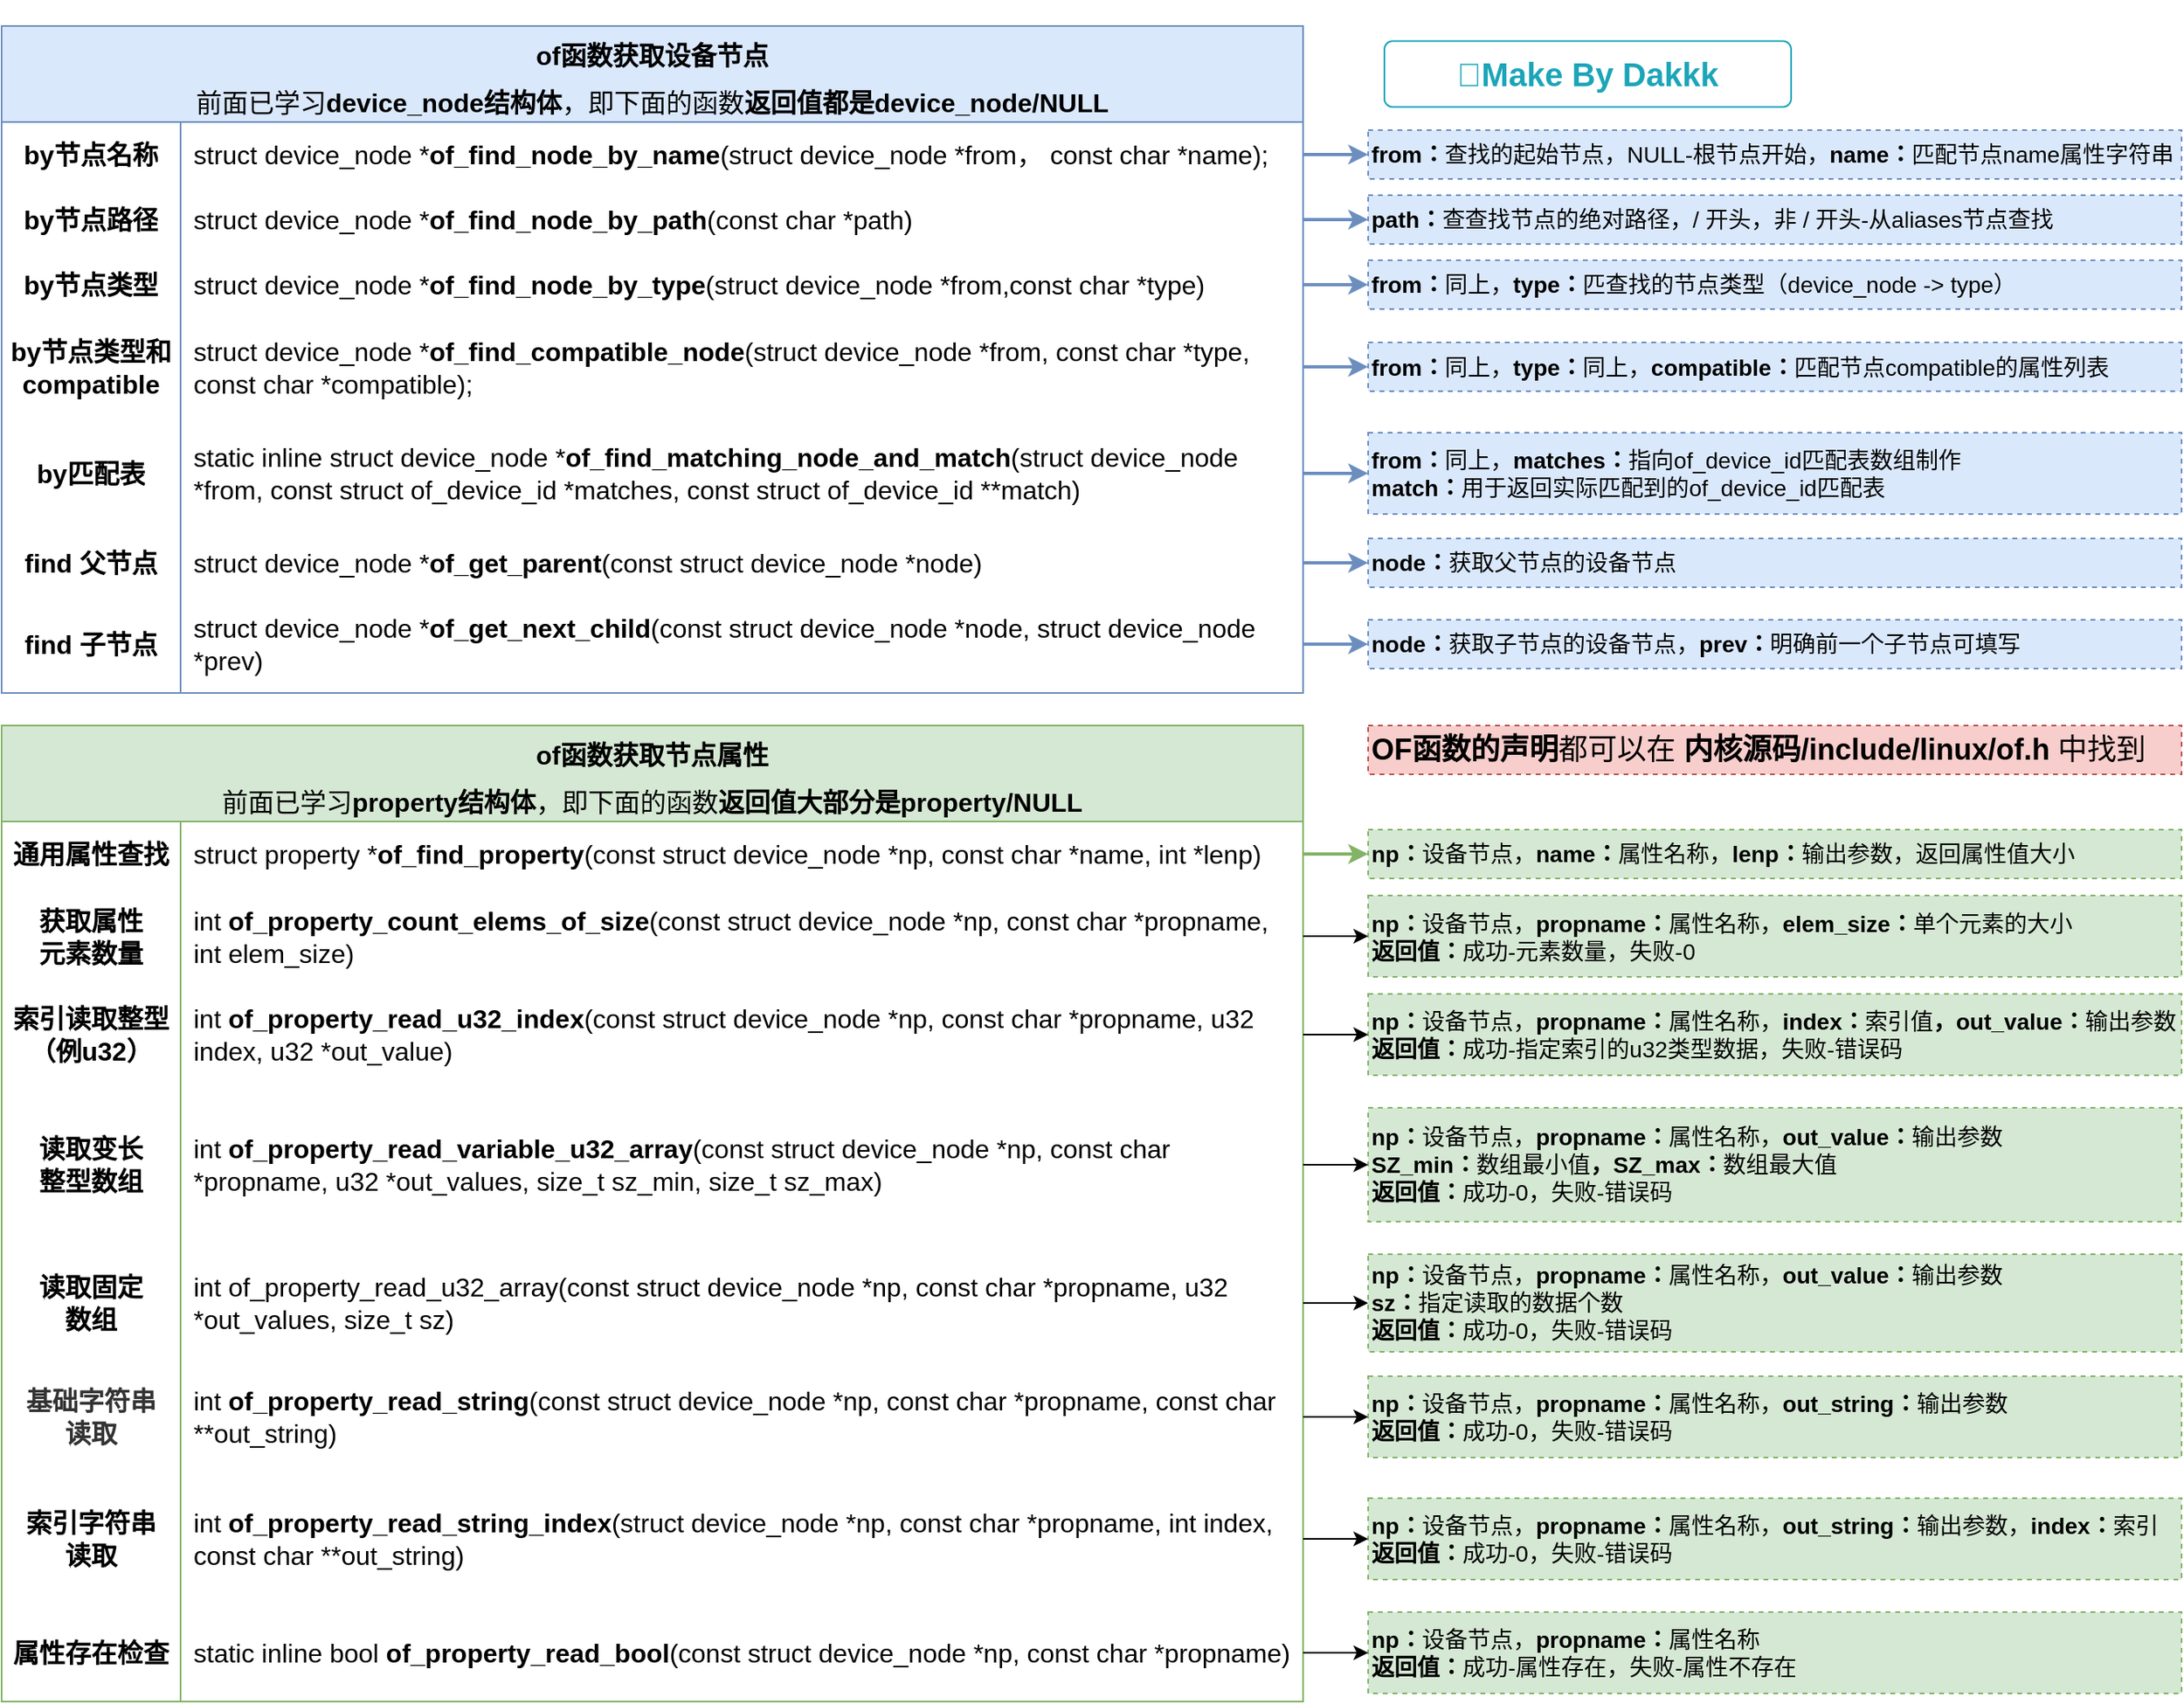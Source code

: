 <mxfile version="27.0.9">
  <diagram name="第 1 页" id="lf4GfefFbn6b2HVsSaDv">
    <mxGraphModel dx="2066" dy="2855" grid="1" gridSize="10" guides="1" tooltips="1" connect="1" arrows="1" fold="1" page="1" pageScale="1" pageWidth="1169" pageHeight="1654" math="0" shadow="0">
      <root>
        <mxCell id="0" />
        <mxCell id="1" parent="0" />
        <mxCell id="msSILXjHhwfkysqtLNNp-41" value="" style="shape=table;startSize=0;container=1;collapsible=0;childLayout=tableLayout;fixedRows=1;rowLines=0;fontStyle=0;strokeColor=#6c8ebf;fontSize=16;fillColor=none;" vertex="1" parent="1">
          <mxGeometry x="200" y="59" width="800" height="351" as="geometry" />
        </mxCell>
        <mxCell id="msSILXjHhwfkysqtLNNp-42" value="" style="shape=tableRow;horizontal=0;startSize=0;swimlaneHead=0;swimlaneBody=0;top=0;left=0;bottom=0;right=0;collapsible=0;dropTarget=0;fillColor=none;points=[[0,0.5],[1,0.5]];portConstraint=eastwest;strokeColor=#6c8ebf;fontSize=16;" vertex="1" parent="msSILXjHhwfkysqtLNNp-41">
          <mxGeometry width="800" height="40" as="geometry" />
        </mxCell>
        <mxCell id="msSILXjHhwfkysqtLNNp-43" value="&lt;font color=&quot;#000000&quot;&gt;&lt;b&gt;by节点名称&lt;/b&gt;&lt;/font&gt;" style="shape=partialRectangle;html=1;whiteSpace=wrap;connectable=0;fillColor=none;top=0;left=0;bottom=0;right=0;overflow=hidden;pointerEvents=1;strokeColor=#666666;fontSize=16;fontColor=#333333;" vertex="1" parent="msSILXjHhwfkysqtLNNp-42">
          <mxGeometry width="110" height="40" as="geometry">
            <mxRectangle width="110" height="40" as="alternateBounds" />
          </mxGeometry>
        </mxCell>
        <mxCell id="msSILXjHhwfkysqtLNNp-44" value="struct device_node *&lt;b&gt;of_find_node_by_name&lt;/b&gt;(struct device_node *from， const char *name);" style="shape=partialRectangle;html=1;whiteSpace=wrap;connectable=0;fillColor=none;top=0;left=0;bottom=0;right=0;align=left;spacingLeft=6;overflow=hidden;strokeColor=#6c8ebf;fontSize=16;" vertex="1" parent="msSILXjHhwfkysqtLNNp-42">
          <mxGeometry x="110" width="690" height="40" as="geometry">
            <mxRectangle width="690" height="40" as="alternateBounds" />
          </mxGeometry>
        </mxCell>
        <mxCell id="msSILXjHhwfkysqtLNNp-49" value="" style="shape=tableRow;horizontal=0;startSize=0;swimlaneHead=0;swimlaneBody=0;top=0;left=0;bottom=0;right=0;collapsible=0;dropTarget=0;fillColor=none;points=[[0,0.5],[1,0.5]];portConstraint=eastwest;strokeColor=#6c8ebf;fontSize=16;" vertex="1" parent="msSILXjHhwfkysqtLNNp-41">
          <mxGeometry y="40" width="800" height="40" as="geometry" />
        </mxCell>
        <mxCell id="msSILXjHhwfkysqtLNNp-50" value="&lt;font color=&quot;#000000&quot;&gt;&lt;b&gt;by节点路径&lt;/b&gt;&lt;/font&gt;" style="shape=partialRectangle;html=1;whiteSpace=wrap;connectable=0;fillColor=none;top=0;left=0;bottom=0;right=0;overflow=hidden;pointerEvents=1;strokeColor=#666666;fontSize=16;fontColor=#333333;" vertex="1" parent="msSILXjHhwfkysqtLNNp-49">
          <mxGeometry width="110" height="40" as="geometry">
            <mxRectangle width="110" height="40" as="alternateBounds" />
          </mxGeometry>
        </mxCell>
        <mxCell id="msSILXjHhwfkysqtLNNp-51" value="&lt;div&gt;struct device_node *&lt;b&gt;of_find_node_by_path&lt;/b&gt;(const char *path)&lt;/div&gt;" style="shape=partialRectangle;html=1;whiteSpace=wrap;connectable=0;fillColor=none;top=0;left=0;bottom=0;right=0;align=left;spacingLeft=6;overflow=hidden;strokeColor=#6c8ebf;fontSize=16;" vertex="1" parent="msSILXjHhwfkysqtLNNp-49">
          <mxGeometry x="110" width="690" height="40" as="geometry">
            <mxRectangle width="690" height="40" as="alternateBounds" />
          </mxGeometry>
        </mxCell>
        <mxCell id="msSILXjHhwfkysqtLNNp-52" value="" style="shape=tableRow;horizontal=0;startSize=0;swimlaneHead=0;swimlaneBody=0;top=0;left=0;bottom=0;right=0;collapsible=0;dropTarget=0;fillColor=none;points=[[0,0.5],[1,0.5]];portConstraint=eastwest;strokeColor=#6c8ebf;fontSize=16;" vertex="1" parent="msSILXjHhwfkysqtLNNp-41">
          <mxGeometry y="80" width="800" height="40" as="geometry" />
        </mxCell>
        <mxCell id="msSILXjHhwfkysqtLNNp-53" value="&lt;font color=&quot;#000000&quot;&gt;&lt;b&gt;by节点类型&lt;/b&gt;&lt;/font&gt;" style="shape=partialRectangle;html=1;whiteSpace=wrap;connectable=0;fillColor=none;top=0;left=0;bottom=0;right=0;overflow=hidden;pointerEvents=1;strokeColor=#666666;fontSize=16;fontColor=#333333;" vertex="1" parent="msSILXjHhwfkysqtLNNp-52">
          <mxGeometry width="110" height="40" as="geometry">
            <mxRectangle width="110" height="40" as="alternateBounds" />
          </mxGeometry>
        </mxCell>
        <mxCell id="msSILXjHhwfkysqtLNNp-54" value="struct device_node *&lt;b&gt;of_find_node_by_type&lt;/b&gt;(struct device_node *from,const char *type)" style="shape=partialRectangle;html=1;whiteSpace=wrap;connectable=0;fillColor=none;top=0;left=0;bottom=0;right=0;align=left;spacingLeft=6;overflow=hidden;strokeColor=#6c8ebf;fontSize=16;" vertex="1" parent="msSILXjHhwfkysqtLNNp-52">
          <mxGeometry x="110" width="690" height="40" as="geometry">
            <mxRectangle width="690" height="40" as="alternateBounds" />
          </mxGeometry>
        </mxCell>
        <mxCell id="msSILXjHhwfkysqtLNNp-55" value="" style="shape=tableRow;horizontal=0;startSize=0;swimlaneHead=0;swimlaneBody=0;top=0;left=0;bottom=0;right=0;collapsible=0;dropTarget=0;fillColor=none;points=[[0,0.5],[1,0.5]];portConstraint=eastwest;strokeColor=#6c8ebf;fontSize=16;" vertex="1" parent="msSILXjHhwfkysqtLNNp-41">
          <mxGeometry y="120" width="800" height="61" as="geometry" />
        </mxCell>
        <mxCell id="msSILXjHhwfkysqtLNNp-56" value="&lt;font color=&quot;#000000&quot;&gt;&lt;b&gt;by节点类型和&lt;br&gt;compatible&lt;/b&gt;&lt;/font&gt;" style="shape=partialRectangle;html=1;whiteSpace=wrap;connectable=0;fillColor=none;top=0;left=0;bottom=0;right=0;overflow=hidden;pointerEvents=1;strokeColor=#666666;fontSize=16;fontColor=#333333;" vertex="1" parent="msSILXjHhwfkysqtLNNp-55">
          <mxGeometry width="110" height="61" as="geometry">
            <mxRectangle width="110" height="61" as="alternateBounds" />
          </mxGeometry>
        </mxCell>
        <mxCell id="msSILXjHhwfkysqtLNNp-57" value="struct device_node *&lt;b&gt;of_find_compatible_node&lt;/b&gt;(struct device_node *from, const char *type, const char *compatible);" style="shape=partialRectangle;html=1;whiteSpace=wrap;connectable=0;fillColor=none;top=0;left=0;bottom=0;right=0;align=left;spacingLeft=6;overflow=hidden;strokeColor=#6c8ebf;fontSize=16;" vertex="1" parent="msSILXjHhwfkysqtLNNp-55">
          <mxGeometry x="110" width="690" height="61" as="geometry">
            <mxRectangle width="690" height="61" as="alternateBounds" />
          </mxGeometry>
        </mxCell>
        <mxCell id="msSILXjHhwfkysqtLNNp-58" value="" style="shape=tableRow;horizontal=0;startSize=0;swimlaneHead=0;swimlaneBody=0;top=0;left=0;bottom=0;right=0;collapsible=0;dropTarget=0;fillColor=none;points=[[0,0.5],[1,0.5]];portConstraint=eastwest;strokeColor=#6c8ebf;fontSize=16;" vertex="1" parent="msSILXjHhwfkysqtLNNp-41">
          <mxGeometry y="181" width="800" height="70" as="geometry" />
        </mxCell>
        <mxCell id="msSILXjHhwfkysqtLNNp-59" value="&lt;font color=&quot;#000000&quot;&gt;&lt;b&gt;by匹配表&lt;/b&gt;&lt;/font&gt;" style="shape=partialRectangle;html=1;whiteSpace=wrap;connectable=0;fillColor=none;top=0;left=0;bottom=0;right=0;overflow=hidden;pointerEvents=1;strokeColor=#666666;fontSize=16;fontColor=#333333;" vertex="1" parent="msSILXjHhwfkysqtLNNp-58">
          <mxGeometry width="110" height="70" as="geometry">
            <mxRectangle width="110" height="70" as="alternateBounds" />
          </mxGeometry>
        </mxCell>
        <mxCell id="msSILXjHhwfkysqtLNNp-60" value="static inline struct device_node *&lt;b&gt;of_find_matching_node_and_match&lt;/b&gt;(struct device_node *from, const struct of_device_id *matches, const struct of_device_id **match)" style="shape=partialRectangle;html=1;whiteSpace=wrap;connectable=0;fillColor=none;top=0;left=0;bottom=0;right=0;align=left;spacingLeft=6;overflow=hidden;strokeColor=#6c8ebf;fontSize=16;" vertex="1" parent="msSILXjHhwfkysqtLNNp-58">
          <mxGeometry x="110" width="690" height="70" as="geometry">
            <mxRectangle width="690" height="70" as="alternateBounds" />
          </mxGeometry>
        </mxCell>
        <mxCell id="msSILXjHhwfkysqtLNNp-61" value="" style="shape=tableRow;horizontal=0;startSize=0;swimlaneHead=0;swimlaneBody=0;top=0;left=0;bottom=0;right=0;collapsible=0;dropTarget=0;fillColor=none;points=[[0,0.5],[1,0.5]];portConstraint=eastwest;strokeColor=#6c8ebf;fontSize=16;" vertex="1" parent="msSILXjHhwfkysqtLNNp-41">
          <mxGeometry y="251" width="800" height="40" as="geometry" />
        </mxCell>
        <mxCell id="msSILXjHhwfkysqtLNNp-62" value="&lt;font color=&quot;#000000&quot;&gt;&lt;b&gt;find 父节点&lt;/b&gt;&lt;/font&gt;" style="shape=partialRectangle;html=1;whiteSpace=wrap;connectable=0;fillColor=none;top=0;left=0;bottom=0;right=0;overflow=hidden;pointerEvents=1;strokeColor=#666666;fontSize=16;fontColor=#333333;" vertex="1" parent="msSILXjHhwfkysqtLNNp-61">
          <mxGeometry width="110" height="40" as="geometry">
            <mxRectangle width="110" height="40" as="alternateBounds" />
          </mxGeometry>
        </mxCell>
        <mxCell id="msSILXjHhwfkysqtLNNp-63" value="struct device_node *&lt;b&gt;of_get_parent&lt;/b&gt;(const struct device_node *node)" style="shape=partialRectangle;html=1;whiteSpace=wrap;connectable=0;fillColor=none;top=0;left=0;bottom=0;right=0;align=left;spacingLeft=6;overflow=hidden;strokeColor=#6c8ebf;fontSize=16;" vertex="1" parent="msSILXjHhwfkysqtLNNp-61">
          <mxGeometry x="110" width="690" height="40" as="geometry">
            <mxRectangle width="690" height="40" as="alternateBounds" />
          </mxGeometry>
        </mxCell>
        <mxCell id="msSILXjHhwfkysqtLNNp-64" value="" style="shape=tableRow;horizontal=0;startSize=0;swimlaneHead=0;swimlaneBody=0;top=0;left=0;bottom=0;right=0;collapsible=0;dropTarget=0;fillColor=none;points=[[0,0.5],[1,0.5]];portConstraint=eastwest;strokeColor=#6c8ebf;fontSize=16;" vertex="1" parent="msSILXjHhwfkysqtLNNp-41">
          <mxGeometry y="291" width="800" height="60" as="geometry" />
        </mxCell>
        <mxCell id="msSILXjHhwfkysqtLNNp-65" value="&lt;font color=&quot;#000000&quot;&gt;&lt;b&gt;find 子节点&lt;/b&gt;&lt;/font&gt;" style="shape=partialRectangle;html=1;whiteSpace=wrap;connectable=0;fillColor=none;top=0;left=0;bottom=0;right=0;overflow=hidden;pointerEvents=1;strokeColor=#666666;fontSize=16;fontColor=#333333;" vertex="1" parent="msSILXjHhwfkysqtLNNp-64">
          <mxGeometry width="110" height="60" as="geometry">
            <mxRectangle width="110" height="60" as="alternateBounds" />
          </mxGeometry>
        </mxCell>
        <mxCell id="msSILXjHhwfkysqtLNNp-66" value="struct device_node *&lt;b&gt;of_get_next_child&lt;/b&gt;(const struct device_node *node, struct device_node *prev)" style="shape=partialRectangle;html=1;whiteSpace=wrap;connectable=0;fillColor=none;top=0;left=0;bottom=0;right=0;align=left;spacingLeft=6;overflow=hidden;strokeColor=#6c8ebf;fontSize=16;" vertex="1" parent="msSILXjHhwfkysqtLNNp-64">
          <mxGeometry x="110" width="690" height="60" as="geometry">
            <mxRectangle width="690" height="60" as="alternateBounds" />
          </mxGeometry>
        </mxCell>
        <mxCell id="msSILXjHhwfkysqtLNNp-48" value="&lt;h1&gt;&lt;font style=&quot;font-size: 16px;&quot;&gt;&lt;font style=&quot;&quot;&gt;of函数获取设备节点&lt;br&gt;&lt;/font&gt;&lt;/font&gt;&lt;span style=&quot;background-color: transparent; font-weight: normal; font-size: 16px; color: light-dark(rgb(0, 0, 0), rgb(255, 255, 255));&quot;&gt;前面已学习&lt;/span&gt;&lt;span style=&quot;background-color: transparent; font-size: 16px; color: light-dark(rgb(0, 0, 0), rgb(255, 255, 255));&quot;&gt;device_node结构体&lt;/span&gt;&lt;span style=&quot;background-color: transparent; font-weight: normal; font-size: 16px; color: light-dark(rgb(0, 0, 0), rgb(255, 255, 255));&quot;&gt;，即下面的函数&lt;/span&gt;&lt;span style=&quot;background-color: transparent; color: light-dark(rgb(0, 0, 0), rgb(255, 255, 255)); font-size: 16px;&quot;&gt;返回值都是device_node/NULL&lt;/span&gt;&lt;/h1&gt;" style="rounded=0;whiteSpace=wrap;html=1;fillColor=#dae8fc;strokeColor=#6c8ebf;" vertex="1" parent="1">
          <mxGeometry x="200" width="800" height="59" as="geometry" />
        </mxCell>
        <mxCell id="msSILXjHhwfkysqtLNNp-73" value="&lt;b&gt;from：&lt;/b&gt;查找的起始节点，NULL-根节点开始，&lt;b&gt;name：&lt;/b&gt;匹配节点name属性字符串" style="text;html=1;align=left;verticalAlign=middle;whiteSpace=wrap;rounded=0;fillColor=#dae8fc;strokeColor=#6c8ebf;dashed=1;fontSize=14;" vertex="1" parent="1">
          <mxGeometry x="1040" y="64" width="500" height="30" as="geometry" />
        </mxCell>
        <mxCell id="msSILXjHhwfkysqtLNNp-74" style="edgeStyle=orthogonalEdgeStyle;rounded=0;orthogonalLoop=1;jettySize=auto;html=1;entryX=0;entryY=0.5;entryDx=0;entryDy=0;fillColor=#dae8fc;strokeColor=#6c8ebf;strokeWidth=2;" edge="1" parent="1" source="msSILXjHhwfkysqtLNNp-42" target="msSILXjHhwfkysqtLNNp-73">
          <mxGeometry relative="1" as="geometry" />
        </mxCell>
        <mxCell id="msSILXjHhwfkysqtLNNp-76" value="&lt;b&gt;path：&lt;/b&gt;查查找节点的绝对路径，/ 开头，非 / 开头-从aliases节点查找" style="text;html=1;align=left;verticalAlign=middle;whiteSpace=wrap;rounded=0;fillColor=#dae8fc;strokeColor=#6c8ebf;dashed=1;fontSize=14;" vertex="1" parent="1">
          <mxGeometry x="1040" y="104" width="500" height="30" as="geometry" />
        </mxCell>
        <mxCell id="msSILXjHhwfkysqtLNNp-77" style="edgeStyle=orthogonalEdgeStyle;rounded=0;orthogonalLoop=1;jettySize=auto;html=1;entryX=0;entryY=0.5;entryDx=0;entryDy=0;fillColor=#dae8fc;strokeColor=#6c8ebf;strokeWidth=2;" edge="1" parent="1" source="msSILXjHhwfkysqtLNNp-49" target="msSILXjHhwfkysqtLNNp-76">
          <mxGeometry relative="1" as="geometry" />
        </mxCell>
        <mxCell id="msSILXjHhwfkysqtLNNp-78" value="&lt;b&gt;from：&lt;/b&gt;同上，&lt;b&gt;type：&lt;/b&gt;匹查找的节点类型（device_node -&amp;gt; type）" style="text;html=1;align=left;verticalAlign=middle;whiteSpace=wrap;rounded=0;fillColor=#dae8fc;strokeColor=#6c8ebf;dashed=1;fontSize=14;" vertex="1" parent="1">
          <mxGeometry x="1040" y="144" width="500" height="30" as="geometry" />
        </mxCell>
        <mxCell id="msSILXjHhwfkysqtLNNp-79" style="edgeStyle=orthogonalEdgeStyle;rounded=0;orthogonalLoop=1;jettySize=auto;html=1;entryX=0;entryY=0.5;entryDx=0;entryDy=0;fillColor=#dae8fc;strokeColor=#6c8ebf;strokeWidth=2;" edge="1" parent="1" source="msSILXjHhwfkysqtLNNp-52" target="msSILXjHhwfkysqtLNNp-78">
          <mxGeometry relative="1" as="geometry" />
        </mxCell>
        <mxCell id="msSILXjHhwfkysqtLNNp-80" value="&lt;b&gt;from：&lt;/b&gt;同上，&lt;b&gt;type：&lt;/b&gt;同上，&lt;b&gt;compatible：&lt;/b&gt;匹配节点compatible的属性列表" style="text;html=1;align=left;verticalAlign=middle;whiteSpace=wrap;rounded=0;fillColor=#dae8fc;strokeColor=#6c8ebf;dashed=1;fontSize=14;" vertex="1" parent="1">
          <mxGeometry x="1040" y="194.5" width="500" height="30" as="geometry" />
        </mxCell>
        <mxCell id="msSILXjHhwfkysqtLNNp-81" style="edgeStyle=orthogonalEdgeStyle;rounded=0;orthogonalLoop=1;jettySize=auto;html=1;entryX=0;entryY=0.5;entryDx=0;entryDy=0;fillColor=#dae8fc;strokeColor=#6c8ebf;strokeWidth=2;" edge="1" parent="1" source="msSILXjHhwfkysqtLNNp-55" target="msSILXjHhwfkysqtLNNp-80">
          <mxGeometry relative="1" as="geometry" />
        </mxCell>
        <mxCell id="msSILXjHhwfkysqtLNNp-82" value="&lt;b&gt;from：&lt;/b&gt;同上，&lt;b&gt;matches：&lt;/b&gt;指向of_device_id匹配表数组制作&lt;br&gt;&lt;b&gt;match：&lt;/b&gt;用于返回实际匹配到的of_device_id匹配表" style="text;html=1;align=left;verticalAlign=middle;whiteSpace=wrap;rounded=0;fillColor=#dae8fc;strokeColor=#6c8ebf;dashed=1;fontSize=14;" vertex="1" parent="1">
          <mxGeometry x="1040" y="250" width="500" height="50" as="geometry" />
        </mxCell>
        <mxCell id="msSILXjHhwfkysqtLNNp-83" style="edgeStyle=orthogonalEdgeStyle;rounded=0;orthogonalLoop=1;jettySize=auto;html=1;entryX=0;entryY=0.5;entryDx=0;entryDy=0;fillColor=#dae8fc;strokeColor=#6c8ebf;strokeWidth=2;" edge="1" parent="1" source="msSILXjHhwfkysqtLNNp-58" target="msSILXjHhwfkysqtLNNp-82">
          <mxGeometry relative="1" as="geometry" />
        </mxCell>
        <mxCell id="msSILXjHhwfkysqtLNNp-84" value="&lt;b&gt;node：&lt;/b&gt;获取父节点的设备节点" style="text;html=1;align=left;verticalAlign=middle;whiteSpace=wrap;rounded=0;fillColor=#dae8fc;strokeColor=#6c8ebf;dashed=1;fontSize=14;" vertex="1" parent="1">
          <mxGeometry x="1040" y="315" width="500" height="30" as="geometry" />
        </mxCell>
        <mxCell id="msSILXjHhwfkysqtLNNp-85" style="edgeStyle=orthogonalEdgeStyle;rounded=0;orthogonalLoop=1;jettySize=auto;html=1;entryX=0;entryY=0.5;entryDx=0;entryDy=0;fillColor=#dae8fc;strokeColor=#6c8ebf;strokeWidth=2;" edge="1" parent="1" source="msSILXjHhwfkysqtLNNp-61" target="msSILXjHhwfkysqtLNNp-84">
          <mxGeometry relative="1" as="geometry" />
        </mxCell>
        <mxCell id="msSILXjHhwfkysqtLNNp-86" value="&lt;b&gt;node：&lt;/b&gt;获取子节点的设备节点，&lt;b&gt;prev：&lt;/b&gt;明确前一个子节点可填写" style="text;html=1;align=left;verticalAlign=middle;whiteSpace=wrap;rounded=0;fillColor=#dae8fc;strokeColor=#6c8ebf;dashed=1;fontSize=14;" vertex="1" parent="1">
          <mxGeometry x="1040" y="365" width="500" height="30" as="geometry" />
        </mxCell>
        <mxCell id="msSILXjHhwfkysqtLNNp-87" style="edgeStyle=orthogonalEdgeStyle;rounded=0;orthogonalLoop=1;jettySize=auto;html=1;entryX=0;entryY=0.5;entryDx=0;entryDy=0;fillColor=#dae8fc;strokeColor=#6c8ebf;strokeWidth=2;" edge="1" parent="1" source="msSILXjHhwfkysqtLNNp-64" target="msSILXjHhwfkysqtLNNp-86">
          <mxGeometry relative="1" as="geometry" />
        </mxCell>
        <mxCell id="msSILXjHhwfkysqtLNNp-88" value="" style="shape=table;startSize=0;container=1;collapsible=0;childLayout=tableLayout;fixedRows=1;rowLines=0;fontStyle=0;strokeColor=#82b366;fontSize=16;fillColor=none;" vertex="1" parent="1">
          <mxGeometry x="200" y="489" width="800" height="541" as="geometry" />
        </mxCell>
        <mxCell id="msSILXjHhwfkysqtLNNp-89" value="" style="shape=tableRow;horizontal=0;startSize=0;swimlaneHead=0;swimlaneBody=0;top=0;left=0;bottom=0;right=0;collapsible=0;dropTarget=0;fillColor=none;points=[[0,0.5],[1,0.5]];portConstraint=eastwest;strokeColor=#6c8ebf;fontSize=16;" vertex="1" parent="msSILXjHhwfkysqtLNNp-88">
          <mxGeometry width="800" height="40" as="geometry" />
        </mxCell>
        <mxCell id="msSILXjHhwfkysqtLNNp-90" value="&lt;font color=&quot;#000000&quot;&gt;&lt;b&gt;通用属性查找&lt;/b&gt;&lt;/font&gt;" style="shape=partialRectangle;html=1;whiteSpace=wrap;connectable=0;fillColor=none;top=0;left=0;bottom=0;right=0;overflow=hidden;pointerEvents=1;strokeColor=#666666;fontSize=16;fontColor=#333333;" vertex="1" parent="msSILXjHhwfkysqtLNNp-89">
          <mxGeometry width="110" height="40" as="geometry">
            <mxRectangle width="110" height="40" as="alternateBounds" />
          </mxGeometry>
        </mxCell>
        <mxCell id="msSILXjHhwfkysqtLNNp-91" value="struct property *&lt;b&gt;of_find_property&lt;/b&gt;(const struct device_node *np, const char *name, int *lenp)" style="shape=partialRectangle;html=1;whiteSpace=wrap;connectable=0;fillColor=none;top=0;left=0;bottom=0;right=0;align=left;spacingLeft=6;overflow=hidden;strokeColor=#6c8ebf;fontSize=16;" vertex="1" parent="msSILXjHhwfkysqtLNNp-89">
          <mxGeometry x="110" width="690" height="40" as="geometry">
            <mxRectangle width="690" height="40" as="alternateBounds" />
          </mxGeometry>
        </mxCell>
        <mxCell id="msSILXjHhwfkysqtLNNp-92" value="" style="shape=tableRow;horizontal=0;startSize=0;swimlaneHead=0;swimlaneBody=0;top=0;left=0;bottom=0;right=0;collapsible=0;dropTarget=0;fillColor=none;points=[[0,0.5],[1,0.5]];portConstraint=eastwest;strokeColor=#6c8ebf;fontSize=16;" vertex="1" parent="msSILXjHhwfkysqtLNNp-88">
          <mxGeometry y="40" width="800" height="61" as="geometry" />
        </mxCell>
        <mxCell id="msSILXjHhwfkysqtLNNp-93" value="&lt;font color=&quot;#000000&quot;&gt;&lt;b&gt;获取属性&lt;br&gt;元素数量&lt;/b&gt;&lt;/font&gt;" style="shape=partialRectangle;html=1;whiteSpace=wrap;connectable=0;fillColor=none;top=0;left=0;bottom=0;right=0;overflow=hidden;pointerEvents=1;strokeColor=#666666;fontSize=16;fontColor=#333333;" vertex="1" parent="msSILXjHhwfkysqtLNNp-92">
          <mxGeometry width="110" height="61" as="geometry">
            <mxRectangle width="110" height="61" as="alternateBounds" />
          </mxGeometry>
        </mxCell>
        <mxCell id="msSILXjHhwfkysqtLNNp-94" value="int &lt;b&gt;of_property_count_elems_of_size&lt;/b&gt;(const struct device_node *np, const char *propname, int elem_size)" style="shape=partialRectangle;html=1;whiteSpace=wrap;connectable=0;fillColor=none;top=0;left=0;bottom=0;right=0;align=left;spacingLeft=6;overflow=hidden;strokeColor=#6c8ebf;fontSize=16;" vertex="1" parent="msSILXjHhwfkysqtLNNp-92">
          <mxGeometry x="110" width="690" height="61" as="geometry">
            <mxRectangle width="690" height="61" as="alternateBounds" />
          </mxGeometry>
        </mxCell>
        <mxCell id="msSILXjHhwfkysqtLNNp-95" value="" style="shape=tableRow;horizontal=0;startSize=0;swimlaneHead=0;swimlaneBody=0;top=0;left=0;bottom=0;right=0;collapsible=0;dropTarget=0;fillColor=none;points=[[0,0.5],[1,0.5]];portConstraint=eastwest;strokeColor=#6c8ebf;fontSize=16;" vertex="1" parent="msSILXjHhwfkysqtLNNp-88">
          <mxGeometry y="101" width="800" height="60" as="geometry" />
        </mxCell>
        <mxCell id="msSILXjHhwfkysqtLNNp-96" value="&lt;font color=&quot;#000000&quot;&gt;&lt;b&gt;索引读取整型（&lt;/b&gt;&lt;b&gt;例&lt;/b&gt;&lt;b&gt;u32）&lt;/b&gt;&lt;/font&gt;" style="shape=partialRectangle;html=1;whiteSpace=wrap;connectable=0;fillColor=none;top=0;left=0;bottom=0;right=0;overflow=hidden;pointerEvents=1;strokeColor=#666666;fontSize=16;fontColor=#333333;" vertex="1" parent="msSILXjHhwfkysqtLNNp-95">
          <mxGeometry width="110" height="60" as="geometry">
            <mxRectangle width="110" height="60" as="alternateBounds" />
          </mxGeometry>
        </mxCell>
        <mxCell id="msSILXjHhwfkysqtLNNp-97" value="int &lt;b&gt;of_property_read_u32_index&lt;/b&gt;(const struct device_node *np, const char *propname, u32 index, u32 *out_value)" style="shape=partialRectangle;html=1;whiteSpace=wrap;connectable=0;fillColor=none;top=0;left=0;bottom=0;right=0;align=left;spacingLeft=6;overflow=hidden;strokeColor=#6c8ebf;fontSize=16;" vertex="1" parent="msSILXjHhwfkysqtLNNp-95">
          <mxGeometry x="110" width="690" height="60" as="geometry">
            <mxRectangle width="690" height="60" as="alternateBounds" />
          </mxGeometry>
        </mxCell>
        <mxCell id="msSILXjHhwfkysqtLNNp-98" value="" style="shape=tableRow;horizontal=0;startSize=0;swimlaneHead=0;swimlaneBody=0;top=0;left=0;bottom=0;right=0;collapsible=0;dropTarget=0;fillColor=none;points=[[0,0.5],[1,0.5]];portConstraint=eastwest;strokeColor=#6c8ebf;fontSize=16;" vertex="1" parent="msSILXjHhwfkysqtLNNp-88">
          <mxGeometry y="161" width="800" height="100" as="geometry" />
        </mxCell>
        <mxCell id="msSILXjHhwfkysqtLNNp-99" value="&lt;font color=&quot;#000000&quot;&gt;&lt;b&gt;读取变长&lt;br&gt;整型数组&lt;/b&gt;&lt;/font&gt;" style="shape=partialRectangle;html=1;whiteSpace=wrap;connectable=0;fillColor=none;top=0;left=0;bottom=0;right=0;overflow=hidden;pointerEvents=1;strokeColor=#666666;fontSize=16;fontColor=#333333;" vertex="1" parent="msSILXjHhwfkysqtLNNp-98">
          <mxGeometry width="110" height="100" as="geometry">
            <mxRectangle width="110" height="100" as="alternateBounds" />
          </mxGeometry>
        </mxCell>
        <mxCell id="msSILXjHhwfkysqtLNNp-100" value="int &lt;b&gt;of_property_read_variable_u32_array&lt;/b&gt;(const struct device_node *np, const char *propname, u32 *out_values, size_t sz_min, size_t sz_max)" style="shape=partialRectangle;html=1;whiteSpace=wrap;connectable=0;fillColor=none;top=0;left=0;bottom=0;right=0;align=left;spacingLeft=6;overflow=hidden;strokeColor=#6c8ebf;fontSize=16;" vertex="1" parent="msSILXjHhwfkysqtLNNp-98">
          <mxGeometry x="110" width="690" height="100" as="geometry">
            <mxRectangle width="690" height="100" as="alternateBounds" />
          </mxGeometry>
        </mxCell>
        <mxCell id="msSILXjHhwfkysqtLNNp-101" value="" style="shape=tableRow;horizontal=0;startSize=0;swimlaneHead=0;swimlaneBody=0;top=0;left=0;bottom=0;right=0;collapsible=0;dropTarget=0;fillColor=none;points=[[0,0.5],[1,0.5]];portConstraint=eastwest;strokeColor=#6c8ebf;fontSize=16;" vertex="1" parent="msSILXjHhwfkysqtLNNp-88">
          <mxGeometry y="261" width="800" height="70" as="geometry" />
        </mxCell>
        <mxCell id="msSILXjHhwfkysqtLNNp-102" value="&lt;font color=&quot;#000000&quot;&gt;&lt;b&gt;读取固定&lt;br&gt;数组&lt;/b&gt;&lt;/font&gt;" style="shape=partialRectangle;html=1;whiteSpace=wrap;connectable=0;fillColor=none;top=0;left=0;bottom=0;right=0;overflow=hidden;pointerEvents=1;strokeColor=#666666;fontSize=16;fontColor=#333333;" vertex="1" parent="msSILXjHhwfkysqtLNNp-101">
          <mxGeometry width="110" height="70" as="geometry">
            <mxRectangle width="110" height="70" as="alternateBounds" />
          </mxGeometry>
        </mxCell>
        <mxCell id="msSILXjHhwfkysqtLNNp-103" value="int of_property_read_u32_array(const struct device_node *np, const char *propname, u32 *out_values, size_t sz)" style="shape=partialRectangle;html=1;whiteSpace=wrap;connectable=0;fillColor=none;top=0;left=0;bottom=0;right=0;align=left;spacingLeft=6;overflow=hidden;strokeColor=#6c8ebf;fontSize=16;" vertex="1" parent="msSILXjHhwfkysqtLNNp-101">
          <mxGeometry x="110" width="690" height="70" as="geometry">
            <mxRectangle width="690" height="70" as="alternateBounds" />
          </mxGeometry>
        </mxCell>
        <mxCell id="msSILXjHhwfkysqtLNNp-104" value="" style="shape=tableRow;horizontal=0;startSize=0;swimlaneHead=0;swimlaneBody=0;top=0;left=0;bottom=0;right=0;collapsible=0;dropTarget=0;fillColor=none;points=[[0,0.5],[1,0.5]];portConstraint=eastwest;strokeColor=#6c8ebf;fontSize=16;" vertex="1" parent="msSILXjHhwfkysqtLNNp-88">
          <mxGeometry y="331" width="800" height="70" as="geometry" />
        </mxCell>
        <mxCell id="msSILXjHhwfkysqtLNNp-105" value="&lt;b&gt;基础字符串&lt;br&gt;读取&lt;/b&gt;" style="shape=partialRectangle;html=1;whiteSpace=wrap;connectable=0;fillColor=none;top=0;left=0;bottom=0;right=0;overflow=hidden;pointerEvents=1;strokeColor=#666666;fontSize=16;fontColor=#333333;" vertex="1" parent="msSILXjHhwfkysqtLNNp-104">
          <mxGeometry width="110" height="70" as="geometry">
            <mxRectangle width="110" height="70" as="alternateBounds" />
          </mxGeometry>
        </mxCell>
        <mxCell id="msSILXjHhwfkysqtLNNp-106" value="int &lt;b&gt;of_property_read_string&lt;/b&gt;(const struct device_node *np, const char *propname, const char **out_string)" style="shape=partialRectangle;html=1;whiteSpace=wrap;connectable=0;fillColor=none;top=0;left=0;bottom=0;right=0;align=left;spacingLeft=6;overflow=hidden;strokeColor=#6c8ebf;fontSize=16;" vertex="1" parent="msSILXjHhwfkysqtLNNp-104">
          <mxGeometry x="110" width="690" height="70" as="geometry">
            <mxRectangle width="690" height="70" as="alternateBounds" />
          </mxGeometry>
        </mxCell>
        <mxCell id="msSILXjHhwfkysqtLNNp-107" value="" style="shape=tableRow;horizontal=0;startSize=0;swimlaneHead=0;swimlaneBody=0;top=0;left=0;bottom=0;right=0;collapsible=0;dropTarget=0;fillColor=none;points=[[0,0.5],[1,0.5]];portConstraint=eastwest;strokeColor=#6c8ebf;fontSize=16;" vertex="1" parent="msSILXjHhwfkysqtLNNp-88">
          <mxGeometry y="401" width="800" height="80" as="geometry" />
        </mxCell>
        <mxCell id="msSILXjHhwfkysqtLNNp-108" value="&lt;b style=&quot;color: rgb(0, 0, 0);&quot;&gt;索引字符串&lt;br&gt;读取&lt;/b&gt;" style="shape=partialRectangle;html=1;whiteSpace=wrap;connectable=0;fillColor=none;top=0;left=0;bottom=0;right=0;overflow=hidden;pointerEvents=1;strokeColor=#666666;fontSize=16;fontColor=#333333;" vertex="1" parent="msSILXjHhwfkysqtLNNp-107">
          <mxGeometry width="110" height="80" as="geometry">
            <mxRectangle width="110" height="80" as="alternateBounds" />
          </mxGeometry>
        </mxCell>
        <mxCell id="msSILXjHhwfkysqtLNNp-109" value="int &lt;b&gt;of_property_read_string_index&lt;/b&gt;(struct device_node *np, const char *propname, int index, const char **out_string)" style="shape=partialRectangle;html=1;whiteSpace=wrap;connectable=0;fillColor=none;top=0;left=0;bottom=0;right=0;align=left;spacingLeft=6;overflow=hidden;strokeColor=#6c8ebf;fontSize=16;" vertex="1" parent="msSILXjHhwfkysqtLNNp-107">
          <mxGeometry x="110" width="690" height="80" as="geometry">
            <mxRectangle width="690" height="80" as="alternateBounds" />
          </mxGeometry>
        </mxCell>
        <mxCell id="msSILXjHhwfkysqtLNNp-127" value="" style="shape=tableRow;horizontal=0;startSize=0;swimlaneHead=0;swimlaneBody=0;top=0;left=0;bottom=0;right=0;collapsible=0;dropTarget=0;fillColor=none;points=[[0,0.5],[1,0.5]];portConstraint=eastwest;strokeColor=#6c8ebf;fontSize=16;" vertex="1" parent="msSILXjHhwfkysqtLNNp-88">
          <mxGeometry y="481" width="800" height="60" as="geometry" />
        </mxCell>
        <mxCell id="msSILXjHhwfkysqtLNNp-128" value="&lt;font color=&quot;#000000&quot;&gt;&lt;b&gt;属性存在检查&lt;/b&gt;&lt;/font&gt;" style="shape=partialRectangle;html=1;whiteSpace=wrap;connectable=0;fillColor=none;top=0;left=0;bottom=0;right=0;overflow=hidden;pointerEvents=1;strokeColor=#666666;fontSize=16;fontColor=#333333;" vertex="1" parent="msSILXjHhwfkysqtLNNp-127">
          <mxGeometry width="110" height="60" as="geometry">
            <mxRectangle width="110" height="60" as="alternateBounds" />
          </mxGeometry>
        </mxCell>
        <mxCell id="msSILXjHhwfkysqtLNNp-129" value="static inline bool &lt;b&gt;of_property_read_bool&lt;/b&gt;(const struct device_node *np, const char *propname)" style="shape=partialRectangle;html=1;whiteSpace=wrap;connectable=0;fillColor=none;top=0;left=0;bottom=0;right=0;align=left;spacingLeft=6;overflow=hidden;strokeColor=#6c8ebf;fontSize=16;" vertex="1" parent="msSILXjHhwfkysqtLNNp-127">
          <mxGeometry x="110" width="690" height="60" as="geometry">
            <mxRectangle width="690" height="60" as="alternateBounds" />
          </mxGeometry>
        </mxCell>
        <mxCell id="msSILXjHhwfkysqtLNNp-110" value="&lt;h1&gt;&lt;font style=&quot;font-size: 16px;&quot;&gt;&lt;font style=&quot;&quot;&gt;of函数获取节点属性&lt;br&gt;&lt;/font&gt;&lt;/font&gt;&lt;span style=&quot;background-color: transparent; color: light-dark(rgb(0, 0, 0), rgb(255, 255, 255)); font-size: 16px; font-weight: normal;&quot;&gt;前面已学习&lt;/span&gt;&lt;span style=&quot;background-color: transparent; color: light-dark(rgb(0, 0, 0), rgb(255, 255, 255)); font-size: 16px;&quot;&gt;property结构体&lt;/span&gt;&lt;span style=&quot;background-color: transparent; color: light-dark(rgb(0, 0, 0), rgb(255, 255, 255)); font-size: 16px; font-weight: normal;&quot;&gt;，即下面的函数&lt;/span&gt;&lt;span style=&quot;background-color: transparent; color: light-dark(rgb(0, 0, 0), rgb(255, 255, 255)); font-size: 16px;&quot;&gt;返回值大部分是property/NULL&lt;/span&gt;&lt;/h1&gt;" style="rounded=0;whiteSpace=wrap;html=1;fillColor=#d5e8d4;strokeColor=#82b366;" vertex="1" parent="1">
          <mxGeometry x="200" y="430" width="800" height="59" as="geometry" />
        </mxCell>
        <mxCell id="msSILXjHhwfkysqtLNNp-111" value="&lt;b&gt;np：&lt;/b&gt;设备节点，&lt;b&gt;name：&lt;/b&gt;属性名称，&lt;b&gt;lenp：&lt;/b&gt;输出参数，返回属性值大小" style="text;html=1;align=left;verticalAlign=middle;whiteSpace=wrap;rounded=0;fillColor=#d5e8d4;strokeColor=#82b366;dashed=1;fontSize=14;" vertex="1" parent="1">
          <mxGeometry x="1040" y="494" width="500" height="30" as="geometry" />
        </mxCell>
        <mxCell id="msSILXjHhwfkysqtLNNp-112" style="edgeStyle=orthogonalEdgeStyle;rounded=0;orthogonalLoop=1;jettySize=auto;html=1;entryX=0;entryY=0.5;entryDx=0;entryDy=0;fillColor=#d5e8d4;strokeColor=#82b366;strokeWidth=2;" edge="1" source="msSILXjHhwfkysqtLNNp-89" target="msSILXjHhwfkysqtLNNp-111" parent="1">
          <mxGeometry relative="1" as="geometry" />
        </mxCell>
        <mxCell id="msSILXjHhwfkysqtLNNp-126" value="&lt;font style=&quot;font-size: 18px;&quot;&gt;&lt;b&gt;OF函数的声明&lt;/b&gt;都可以在 &lt;b&gt;内核源码/include/linux/of.h&lt;/b&gt; 中找到&lt;/font&gt;" style="text;html=1;align=left;verticalAlign=middle;whiteSpace=wrap;rounded=0;fillColor=#f8cecc;strokeColor=#b85450;dashed=1;fontSize=14;" vertex="1" parent="1">
          <mxGeometry x="1040" y="430" width="500" height="30" as="geometry" />
        </mxCell>
        <mxCell id="msSILXjHhwfkysqtLNNp-133" value="&lt;b&gt;np：&lt;/b&gt;设备节点，&lt;b&gt;propname：&lt;/b&gt;属性名称，&lt;b&gt;elem_size：&lt;/b&gt;单个元素的大小&lt;br&gt;&lt;b&gt;返回值：&lt;/b&gt;成功-元素数量，失败-0" style="text;html=1;align=left;verticalAlign=middle;whiteSpace=wrap;rounded=0;fillColor=#d5e8d4;strokeColor=#82b366;dashed=1;fontSize=14;" vertex="1" parent="1">
          <mxGeometry x="1040" y="534.5" width="500" height="50" as="geometry" />
        </mxCell>
        <mxCell id="msSILXjHhwfkysqtLNNp-134" style="edgeStyle=orthogonalEdgeStyle;rounded=0;orthogonalLoop=1;jettySize=auto;html=1;entryX=0;entryY=0.5;entryDx=0;entryDy=0;" edge="1" parent="1" source="msSILXjHhwfkysqtLNNp-92" target="msSILXjHhwfkysqtLNNp-133">
          <mxGeometry relative="1" as="geometry" />
        </mxCell>
        <mxCell id="msSILXjHhwfkysqtLNNp-135" value="&lt;b&gt;np：&lt;/b&gt;设备节点，&lt;b&gt;propname：&lt;/b&gt;属性名称，&lt;b&gt;index：&lt;/b&gt;索引值&lt;b&gt;，out_value：&lt;/b&gt;输出参数&lt;br&gt;&lt;b&gt;返回值：&lt;/b&gt;成功-指定索引的u32类型数据，失败-错误码" style="text;html=1;align=left;verticalAlign=middle;whiteSpace=wrap;rounded=0;fillColor=#d5e8d4;strokeColor=#82b366;dashed=1;fontSize=14;" vertex="1" parent="1">
          <mxGeometry x="1040" y="595" width="500" height="50" as="geometry" />
        </mxCell>
        <mxCell id="msSILXjHhwfkysqtLNNp-136" style="edgeStyle=orthogonalEdgeStyle;rounded=0;orthogonalLoop=1;jettySize=auto;html=1;entryX=0;entryY=0.5;entryDx=0;entryDy=0;" edge="1" parent="1" source="msSILXjHhwfkysqtLNNp-95" target="msSILXjHhwfkysqtLNNp-135">
          <mxGeometry relative="1" as="geometry" />
        </mxCell>
        <mxCell id="msSILXjHhwfkysqtLNNp-137" value="&lt;b&gt;np：&lt;/b&gt;设备节点，&lt;b&gt;propname：&lt;/b&gt;属性名称，&lt;b&gt;out_value：&lt;/b&gt;输出参数&lt;br&gt;&lt;b&gt;SZ_min：&lt;/b&gt;数组最小值&lt;b&gt;，SZ_max：&lt;/b&gt;数组最大值&lt;br&gt;&lt;div&gt;&lt;b&gt;返回值：&lt;/b&gt;成功-0，失败-错误码&lt;br&gt;&lt;/div&gt;" style="text;html=1;align=left;verticalAlign=middle;whiteSpace=wrap;rounded=0;fillColor=#d5e8d4;strokeColor=#82b366;dashed=1;fontSize=14;" vertex="1" parent="1">
          <mxGeometry x="1040" y="665" width="500" height="70" as="geometry" />
        </mxCell>
        <mxCell id="msSILXjHhwfkysqtLNNp-138" style="edgeStyle=orthogonalEdgeStyle;rounded=0;orthogonalLoop=1;jettySize=auto;html=1;entryX=0;entryY=0.5;entryDx=0;entryDy=0;" edge="1" parent="1" source="msSILXjHhwfkysqtLNNp-98" target="msSILXjHhwfkysqtLNNp-137">
          <mxGeometry relative="1" as="geometry" />
        </mxCell>
        <mxCell id="msSILXjHhwfkysqtLNNp-139" value="&lt;b&gt;np：&lt;/b&gt;设备节点，&lt;b&gt;propname：&lt;/b&gt;属性名称，&lt;b&gt;out_value：&lt;/b&gt;输出参数&lt;br&gt;&lt;b&gt;sz：&lt;/b&gt;指定读取的数据个数&lt;br&gt;&lt;div&gt;&lt;b&gt;返回值：&lt;/b&gt;成功-0，失败-错误码&lt;br&gt;&lt;/div&gt;" style="text;html=1;align=left;verticalAlign=middle;whiteSpace=wrap;rounded=0;fillColor=#d5e8d4;strokeColor=#82b366;dashed=1;fontSize=14;" vertex="1" parent="1">
          <mxGeometry x="1040" y="755" width="500" height="60" as="geometry" />
        </mxCell>
        <mxCell id="msSILXjHhwfkysqtLNNp-140" style="edgeStyle=orthogonalEdgeStyle;rounded=0;orthogonalLoop=1;jettySize=auto;html=1;entryX=0;entryY=0.5;entryDx=0;entryDy=0;" edge="1" parent="1" source="msSILXjHhwfkysqtLNNp-101" target="msSILXjHhwfkysqtLNNp-139">
          <mxGeometry relative="1" as="geometry" />
        </mxCell>
        <mxCell id="msSILXjHhwfkysqtLNNp-141" value="&lt;b&gt;np：&lt;/b&gt;设备节点，&lt;b&gt;propname：&lt;/b&gt;属性名称，&lt;b&gt;out_string：&lt;/b&gt;输出参数&lt;br&gt;&lt;b&gt;返回值：&lt;/b&gt;成功-0，失败-错误码" style="text;html=1;align=left;verticalAlign=middle;whiteSpace=wrap;rounded=0;fillColor=#d5e8d4;strokeColor=#82b366;dashed=1;fontSize=14;" vertex="1" parent="1">
          <mxGeometry x="1040" y="830" width="500" height="50" as="geometry" />
        </mxCell>
        <mxCell id="msSILXjHhwfkysqtLNNp-142" style="edgeStyle=orthogonalEdgeStyle;rounded=0;orthogonalLoop=1;jettySize=auto;html=1;entryX=0;entryY=0.5;entryDx=0;entryDy=0;" edge="1" parent="1" source="msSILXjHhwfkysqtLNNp-104" target="msSILXjHhwfkysqtLNNp-141">
          <mxGeometry relative="1" as="geometry" />
        </mxCell>
        <mxCell id="msSILXjHhwfkysqtLNNp-143" value="&lt;b&gt;np：&lt;/b&gt;设备节点，&lt;b&gt;propname：&lt;/b&gt;属性名称，&lt;b&gt;out_string：&lt;/b&gt;输出参数，&lt;b&gt;index：&lt;/b&gt;索引&lt;br&gt;&lt;b&gt;返回值：&lt;/b&gt;成功-0，失败-错误码" style="text;html=1;align=left;verticalAlign=middle;whiteSpace=wrap;rounded=0;fillColor=#d5e8d4;strokeColor=#82b366;dashed=1;fontSize=14;" vertex="1" parent="1">
          <mxGeometry x="1040" y="905" width="500" height="50" as="geometry" />
        </mxCell>
        <mxCell id="msSILXjHhwfkysqtLNNp-144" style="edgeStyle=orthogonalEdgeStyle;rounded=0;orthogonalLoop=1;jettySize=auto;html=1;entryX=0;entryY=0.5;entryDx=0;entryDy=0;" edge="1" parent="1" source="msSILXjHhwfkysqtLNNp-107" target="msSILXjHhwfkysqtLNNp-143">
          <mxGeometry relative="1" as="geometry" />
        </mxCell>
        <mxCell id="msSILXjHhwfkysqtLNNp-145" value="&lt;b&gt;np：&lt;/b&gt;设备节点，&lt;b&gt;propname：&lt;/b&gt;属性名称&lt;br&gt;&lt;b&gt;返回值：&lt;/b&gt;成功-属性存在，失败-属性不存在" style="text;html=1;align=left;verticalAlign=middle;whiteSpace=wrap;rounded=0;fillColor=#d5e8d4;strokeColor=#82b366;dashed=1;fontSize=14;" vertex="1" parent="1">
          <mxGeometry x="1040" y="975" width="500" height="50" as="geometry" />
        </mxCell>
        <mxCell id="msSILXjHhwfkysqtLNNp-146" style="edgeStyle=orthogonalEdgeStyle;rounded=0;orthogonalLoop=1;jettySize=auto;html=1;entryX=0;entryY=0.5;entryDx=0;entryDy=0;" edge="1" parent="1" source="msSILXjHhwfkysqtLNNp-127" target="msSILXjHhwfkysqtLNNp-145">
          <mxGeometry relative="1" as="geometry" />
        </mxCell>
        <mxCell id="msSILXjHhwfkysqtLNNp-147" value="&lt;font style=&quot;font-size: 20px;&quot;&gt;🌻Make By Dakkk&lt;/font&gt;" style="html=1;shadow=0;dashed=0;shape=mxgraph.bootstrap.rrect;rSize=5;strokeColor=#1CA5B8;strokeWidth=1;fillColor=none;fontColor=#1CA5B8;whiteSpace=wrap;align=center;verticalAlign=middle;spacingLeft=0;fontStyle=1;fontSize=16;spacing=5;" vertex="1" parent="1">
          <mxGeometry x="1050" y="9.3" width="250" height="40.39" as="geometry" />
        </mxCell>
      </root>
    </mxGraphModel>
  </diagram>
</mxfile>
